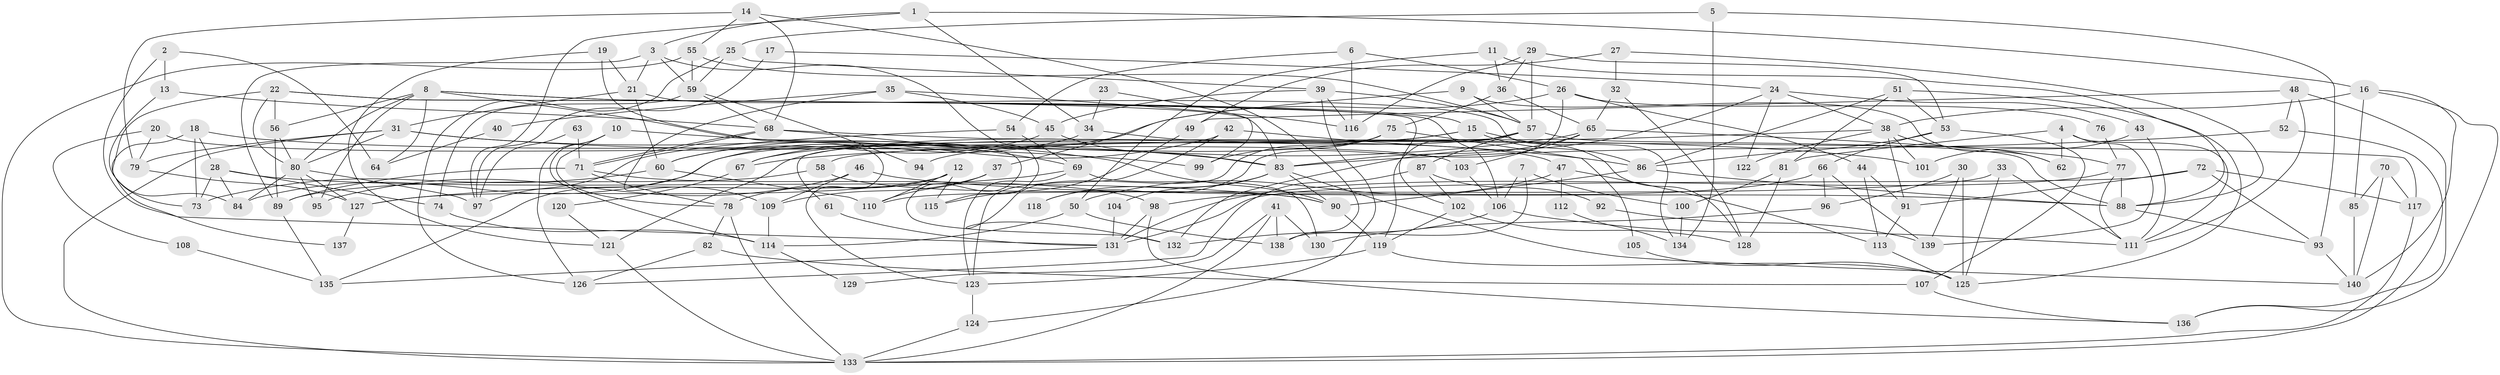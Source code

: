 // Generated by graph-tools (version 1.1) at 2025/11/02/27/25 16:11:16]
// undirected, 140 vertices, 280 edges
graph export_dot {
graph [start="1"]
  node [color=gray90,style=filled];
  1;
  2;
  3;
  4;
  5;
  6;
  7;
  8;
  9;
  10;
  11;
  12;
  13;
  14;
  15;
  16;
  17;
  18;
  19;
  20;
  21;
  22;
  23;
  24;
  25;
  26;
  27;
  28;
  29;
  30;
  31;
  32;
  33;
  34;
  35;
  36;
  37;
  38;
  39;
  40;
  41;
  42;
  43;
  44;
  45;
  46;
  47;
  48;
  49;
  50;
  51;
  52;
  53;
  54;
  55;
  56;
  57;
  58;
  59;
  60;
  61;
  62;
  63;
  64;
  65;
  66;
  67;
  68;
  69;
  70;
  71;
  72;
  73;
  74;
  75;
  76;
  77;
  78;
  79;
  80;
  81;
  82;
  83;
  84;
  85;
  86;
  87;
  88;
  89;
  90;
  91;
  92;
  93;
  94;
  95;
  96;
  97;
  98;
  99;
  100;
  101;
  102;
  103;
  104;
  105;
  106;
  107;
  108;
  109;
  110;
  111;
  112;
  113;
  114;
  115;
  116;
  117;
  118;
  119;
  120;
  121;
  122;
  123;
  124;
  125;
  126;
  127;
  128;
  129;
  130;
  131;
  132;
  133;
  134;
  135;
  136;
  137;
  138;
  139;
  140;
  1 -- 16;
  1 -- 3;
  1 -- 34;
  1 -- 97;
  2 -- 131;
  2 -- 13;
  2 -- 64;
  3 -- 89;
  3 -- 21;
  3 -- 59;
  3 -- 115;
  4 -- 81;
  4 -- 111;
  4 -- 62;
  4 -- 139;
  5 -- 25;
  5 -- 93;
  5 -- 134;
  6 -- 54;
  6 -- 26;
  6 -- 116;
  7 -- 138;
  7 -- 100;
  7 -- 106;
  8 -- 106;
  8 -- 80;
  8 -- 15;
  8 -- 56;
  8 -- 64;
  8 -- 95;
  8 -- 132;
  9 -- 62;
  9 -- 57;
  9 -- 37;
  10 -- 114;
  10 -- 83;
  10 -- 78;
  10 -- 126;
  11 -- 88;
  11 -- 50;
  11 -- 36;
  12 -- 78;
  12 -- 127;
  12 -- 110;
  12 -- 115;
  13 -- 84;
  13 -- 68;
  14 -- 68;
  14 -- 55;
  14 -- 79;
  14 -- 138;
  15 -- 86;
  15 -- 67;
  15 -- 94;
  15 -- 128;
  16 -- 85;
  16 -- 38;
  16 -- 136;
  16 -- 140;
  17 -- 97;
  17 -- 24;
  18 -- 28;
  18 -- 73;
  18 -- 101;
  18 -- 137;
  19 -- 21;
  19 -- 121;
  19 -- 123;
  20 -- 103;
  20 -- 79;
  20 -- 108;
  21 -- 31;
  21 -- 60;
  21 -- 134;
  22 -- 102;
  22 -- 80;
  22 -- 56;
  22 -- 73;
  22 -- 83;
  23 -- 34;
  23 -- 99;
  24 -- 132;
  24 -- 38;
  24 -- 43;
  24 -- 122;
  25 -- 59;
  25 -- 39;
  25 -- 126;
  26 -- 44;
  26 -- 67;
  26 -- 76;
  26 -- 118;
  27 -- 49;
  27 -- 88;
  27 -- 32;
  28 -- 90;
  28 -- 73;
  28 -- 74;
  28 -- 84;
  29 -- 116;
  29 -- 57;
  29 -- 36;
  29 -- 53;
  30 -- 139;
  30 -- 125;
  30 -- 96;
  31 -- 90;
  31 -- 80;
  31 -- 79;
  31 -- 99;
  31 -- 133;
  32 -- 65;
  32 -- 128;
  33 -- 125;
  33 -- 110;
  33 -- 111;
  34 -- 135;
  34 -- 47;
  35 -- 116;
  35 -- 45;
  35 -- 40;
  35 -- 109;
  36 -- 65;
  36 -- 75;
  37 -- 110;
  37 -- 109;
  38 -- 91;
  38 -- 58;
  38 -- 62;
  38 -- 101;
  38 -- 122;
  39 -- 124;
  39 -- 57;
  39 -- 45;
  39 -- 116;
  40 -- 64;
  41 -- 130;
  41 -- 133;
  41 -- 129;
  41 -- 138;
  42 -- 86;
  42 -- 123;
  42 -- 60;
  43 -- 101;
  43 -- 111;
  44 -- 113;
  44 -- 91;
  45 -- 83;
  45 -- 60;
  46 -- 95;
  46 -- 109;
  46 -- 88;
  47 -- 50;
  47 -- 112;
  47 -- 113;
  48 -- 52;
  48 -- 111;
  48 -- 49;
  48 -- 136;
  49 -- 115;
  50 -- 114;
  50 -- 138;
  51 -- 86;
  51 -- 53;
  51 -- 81;
  51 -- 125;
  52 -- 83;
  52 -- 133;
  53 -- 107;
  53 -- 66;
  53 -- 86;
  54 -- 69;
  54 -- 97;
  55 -- 59;
  55 -- 133;
  55 -- 57;
  56 -- 80;
  56 -- 89;
  57 -- 88;
  57 -- 61;
  57 -- 87;
  57 -- 119;
  57 -- 121;
  58 -- 89;
  58 -- 90;
  59 -- 68;
  59 -- 74;
  59 -- 94;
  60 -- 73;
  60 -- 110;
  61 -- 131;
  63 -- 97;
  63 -- 71;
  65 -- 77;
  65 -- 67;
  65 -- 83;
  65 -- 103;
  66 -- 98;
  66 -- 96;
  66 -- 139;
  67 -- 120;
  68 -- 71;
  68 -- 71;
  68 -- 69;
  68 -- 117;
  69 -- 123;
  69 -- 127;
  69 -- 130;
  70 -- 140;
  70 -- 117;
  70 -- 85;
  71 -- 98;
  71 -- 78;
  71 -- 89;
  72 -- 93;
  72 -- 117;
  72 -- 91;
  72 -- 131;
  74 -- 114;
  75 -- 132;
  75 -- 84;
  75 -- 99;
  75 -- 105;
  76 -- 77;
  77 -- 111;
  77 -- 88;
  77 -- 131;
  78 -- 82;
  78 -- 133;
  79 -- 127;
  80 -- 84;
  80 -- 95;
  80 -- 97;
  80 -- 127;
  81 -- 128;
  81 -- 100;
  82 -- 126;
  82 -- 107;
  83 -- 90;
  83 -- 104;
  83 -- 118;
  83 -- 140;
  85 -- 140;
  86 -- 90;
  86 -- 88;
  87 -- 126;
  87 -- 92;
  87 -- 102;
  88 -- 93;
  89 -- 135;
  90 -- 119;
  91 -- 113;
  92 -- 139;
  93 -- 140;
  96 -- 130;
  98 -- 131;
  98 -- 136;
  100 -- 134;
  102 -- 128;
  102 -- 119;
  103 -- 106;
  104 -- 131;
  105 -- 125;
  106 -- 111;
  106 -- 132;
  107 -- 136;
  108 -- 135;
  109 -- 114;
  112 -- 134;
  113 -- 125;
  114 -- 129;
  117 -- 133;
  119 -- 123;
  119 -- 125;
  120 -- 121;
  121 -- 133;
  123 -- 124;
  124 -- 133;
  127 -- 137;
  131 -- 135;
}
